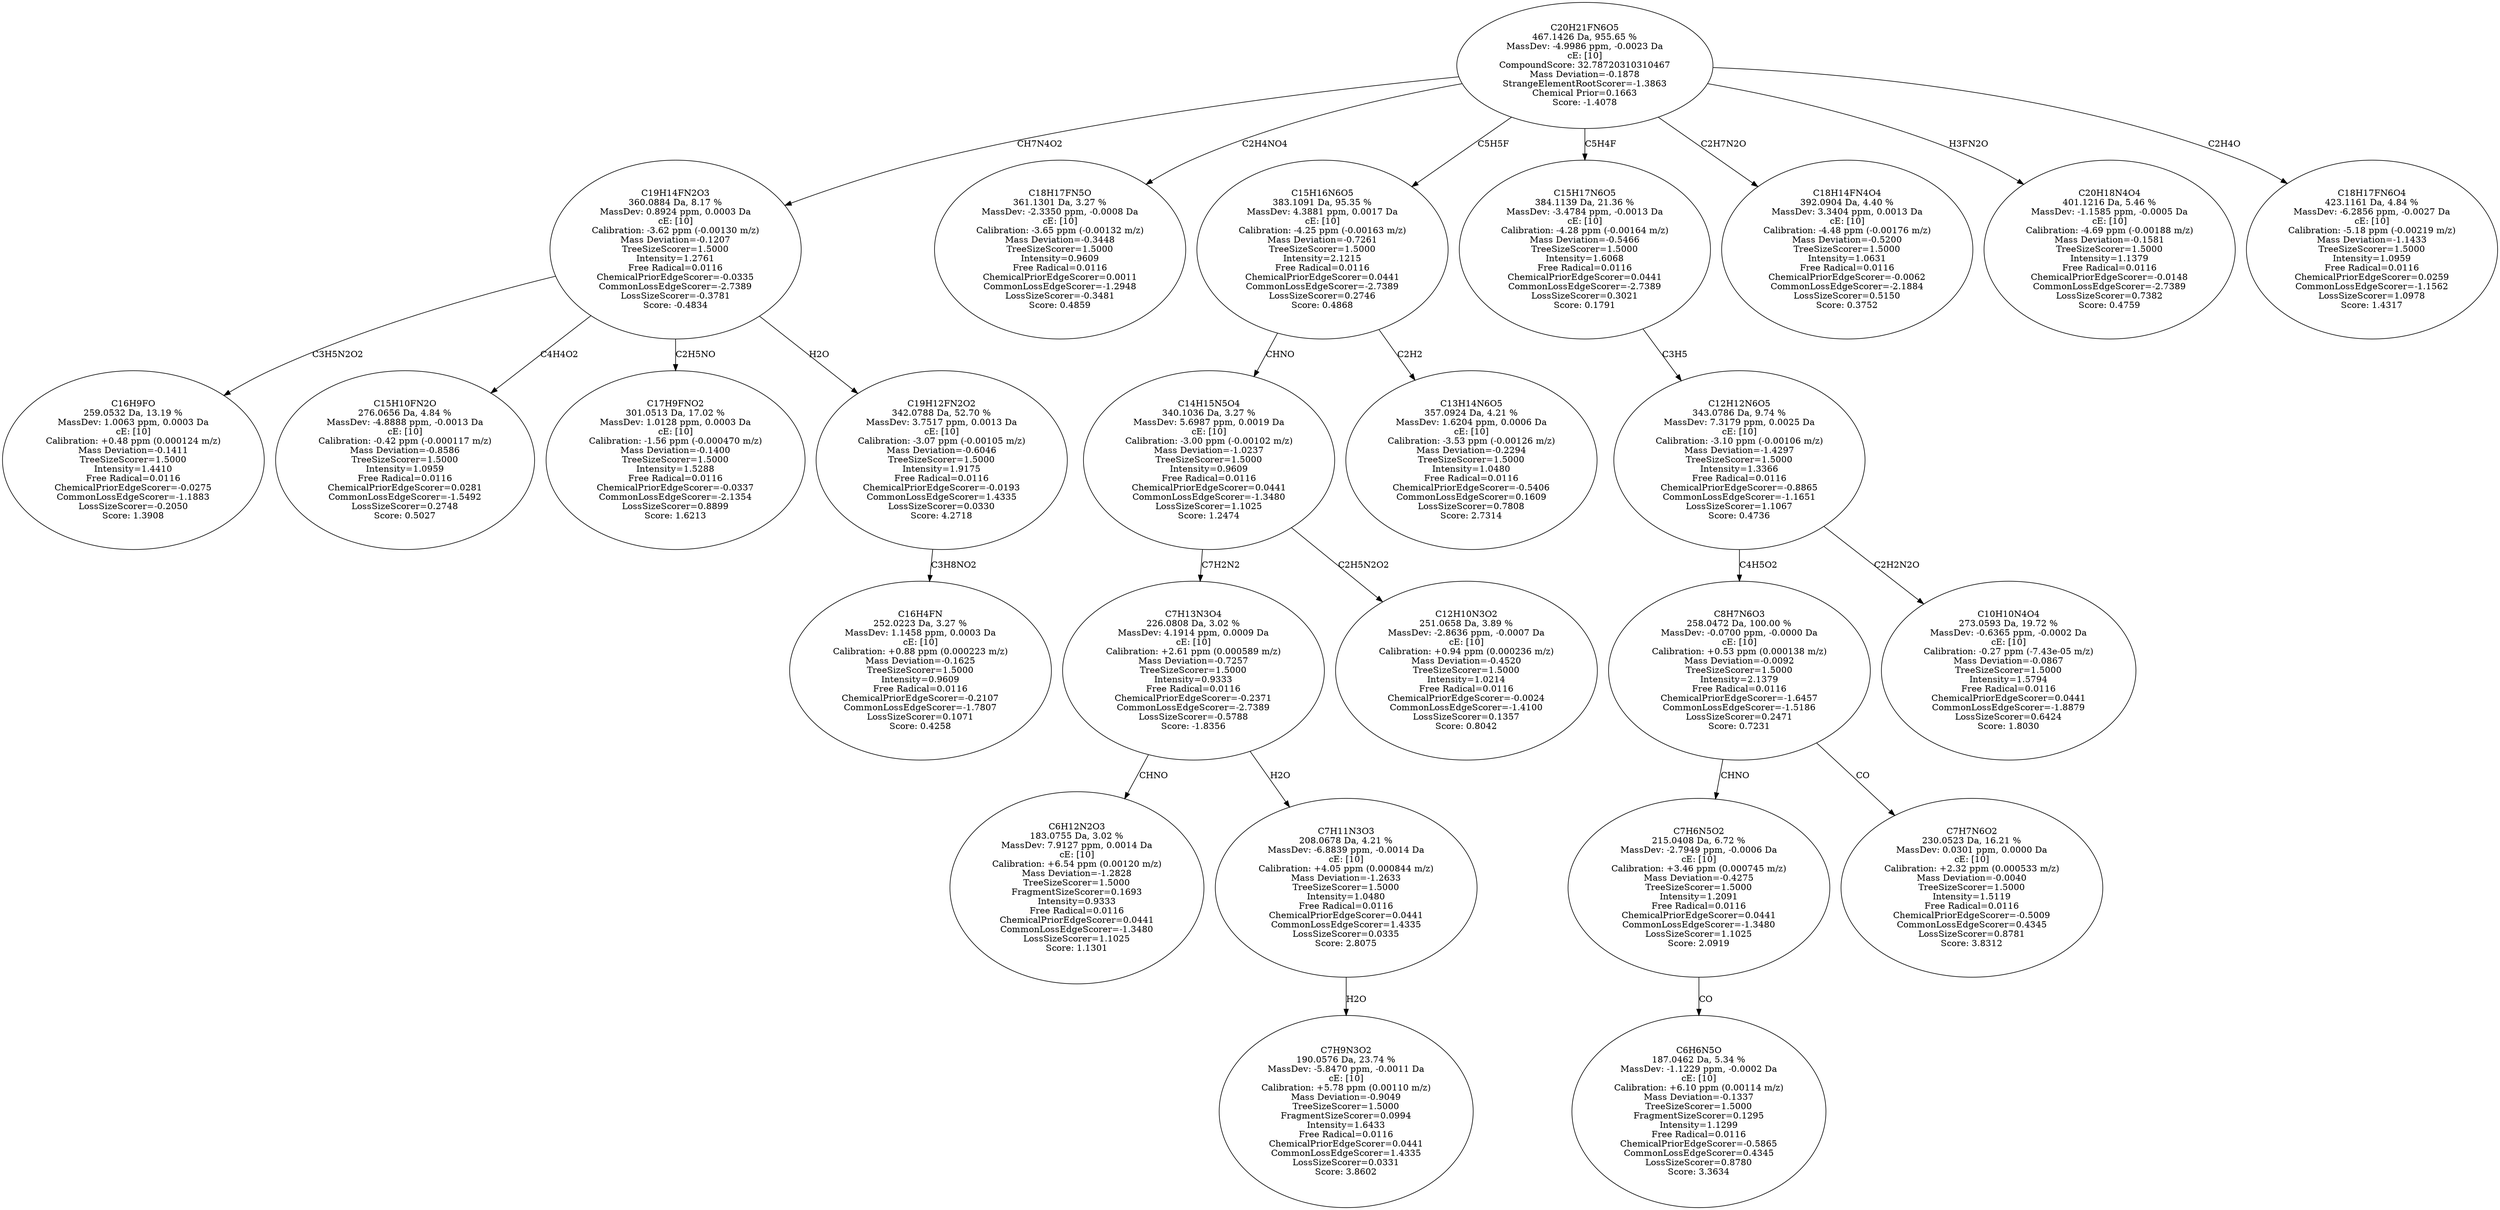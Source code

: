 strict digraph {
v1 [label="C16H9FO\n259.0532 Da, 13.19 %\nMassDev: 1.0063 ppm, 0.0003 Da\ncE: [10]\nCalibration: +0.48 ppm (0.000124 m/z)\nMass Deviation=-0.1411\nTreeSizeScorer=1.5000\nIntensity=1.4410\nFree Radical=0.0116\nChemicalPriorEdgeScorer=-0.0275\nCommonLossEdgeScorer=-1.1883\nLossSizeScorer=-0.2050\nScore: 1.3908"];
v2 [label="C15H10FN2O\n276.0656 Da, 4.84 %\nMassDev: -4.8888 ppm, -0.0013 Da\ncE: [10]\nCalibration: -0.42 ppm (-0.000117 m/z)\nMass Deviation=-0.8586\nTreeSizeScorer=1.5000\nIntensity=1.0959\nFree Radical=0.0116\nChemicalPriorEdgeScorer=0.0281\nCommonLossEdgeScorer=-1.5492\nLossSizeScorer=0.2748\nScore: 0.5027"];
v3 [label="C17H9FNO2\n301.0513 Da, 17.02 %\nMassDev: 1.0128 ppm, 0.0003 Da\ncE: [10]\nCalibration: -1.56 ppm (-0.000470 m/z)\nMass Deviation=-0.1400\nTreeSizeScorer=1.5000\nIntensity=1.5288\nFree Radical=0.0116\nChemicalPriorEdgeScorer=-0.0337\nCommonLossEdgeScorer=-2.1354\nLossSizeScorer=0.8899\nScore: 1.6213"];
v4 [label="C16H4FN\n252.0223 Da, 3.27 %\nMassDev: 1.1458 ppm, 0.0003 Da\ncE: [10]\nCalibration: +0.88 ppm (0.000223 m/z)\nMass Deviation=-0.1625\nTreeSizeScorer=1.5000\nIntensity=0.9609\nFree Radical=0.0116\nChemicalPriorEdgeScorer=-0.2107\nCommonLossEdgeScorer=-1.7807\nLossSizeScorer=0.1071\nScore: 0.4258"];
v5 [label="C19H12FN2O2\n342.0788 Da, 52.70 %\nMassDev: 3.7517 ppm, 0.0013 Da\ncE: [10]\nCalibration: -3.07 ppm (-0.00105 m/z)\nMass Deviation=-0.6046\nTreeSizeScorer=1.5000\nIntensity=1.9175\nFree Radical=0.0116\nChemicalPriorEdgeScorer=-0.0193\nCommonLossEdgeScorer=1.4335\nLossSizeScorer=0.0330\nScore: 4.2718"];
v6 [label="C19H14FN2O3\n360.0884 Da, 8.17 %\nMassDev: 0.8924 ppm, 0.0003 Da\ncE: [10]\nCalibration: -3.62 ppm (-0.00130 m/z)\nMass Deviation=-0.1207\nTreeSizeScorer=1.5000\nIntensity=1.2761\nFree Radical=0.0116\nChemicalPriorEdgeScorer=-0.0335\nCommonLossEdgeScorer=-2.7389\nLossSizeScorer=-0.3781\nScore: -0.4834"];
v7 [label="C18H17FN5O\n361.1301 Da, 3.27 %\nMassDev: -2.3350 ppm, -0.0008 Da\ncE: [10]\nCalibration: -3.65 ppm (-0.00132 m/z)\nMass Deviation=-0.3448\nTreeSizeScorer=1.5000\nIntensity=0.9609\nFree Radical=0.0116\nChemicalPriorEdgeScorer=0.0011\nCommonLossEdgeScorer=-1.2948\nLossSizeScorer=-0.3481\nScore: 0.4859"];
v8 [label="C6H12N2O3\n183.0755 Da, 3.02 %\nMassDev: 7.9127 ppm, 0.0014 Da\ncE: [10]\nCalibration: +6.54 ppm (0.00120 m/z)\nMass Deviation=-1.2828\nTreeSizeScorer=1.5000\nFragmentSizeScorer=0.1693\nIntensity=0.9333\nFree Radical=0.0116\nChemicalPriorEdgeScorer=0.0441\nCommonLossEdgeScorer=-1.3480\nLossSizeScorer=1.1025\nScore: 1.1301"];
v9 [label="C7H9N3O2\n190.0576 Da, 23.74 %\nMassDev: -5.8470 ppm, -0.0011 Da\ncE: [10]\nCalibration: +5.78 ppm (0.00110 m/z)\nMass Deviation=-0.9049\nTreeSizeScorer=1.5000\nFragmentSizeScorer=0.0994\nIntensity=1.6433\nFree Radical=0.0116\nChemicalPriorEdgeScorer=0.0441\nCommonLossEdgeScorer=1.4335\nLossSizeScorer=0.0331\nScore: 3.8602"];
v10 [label="C7H11N3O3\n208.0678 Da, 4.21 %\nMassDev: -6.8839 ppm, -0.0014 Da\ncE: [10]\nCalibration: +4.05 ppm (0.000844 m/z)\nMass Deviation=-1.2633\nTreeSizeScorer=1.5000\nIntensity=1.0480\nFree Radical=0.0116\nChemicalPriorEdgeScorer=0.0441\nCommonLossEdgeScorer=1.4335\nLossSizeScorer=0.0335\nScore: 2.8075"];
v11 [label="C7H13N3O4\n226.0808 Da, 3.02 %\nMassDev: 4.1914 ppm, 0.0009 Da\ncE: [10]\nCalibration: +2.61 ppm (0.000589 m/z)\nMass Deviation=-0.7257\nTreeSizeScorer=1.5000\nIntensity=0.9333\nFree Radical=0.0116\nChemicalPriorEdgeScorer=-0.2371\nCommonLossEdgeScorer=-2.7389\nLossSizeScorer=-0.5788\nScore: -1.8356"];
v12 [label="C12H10N3O2\n251.0658 Da, 3.89 %\nMassDev: -2.8636 ppm, -0.0007 Da\ncE: [10]\nCalibration: +0.94 ppm (0.000236 m/z)\nMass Deviation=-0.4520\nTreeSizeScorer=1.5000\nIntensity=1.0214\nFree Radical=0.0116\nChemicalPriorEdgeScorer=-0.0024\nCommonLossEdgeScorer=-1.4100\nLossSizeScorer=0.1357\nScore: 0.8042"];
v13 [label="C14H15N5O4\n340.1036 Da, 3.27 %\nMassDev: 5.6987 ppm, 0.0019 Da\ncE: [10]\nCalibration: -3.00 ppm (-0.00102 m/z)\nMass Deviation=-1.0237\nTreeSizeScorer=1.5000\nIntensity=0.9609\nFree Radical=0.0116\nChemicalPriorEdgeScorer=0.0441\nCommonLossEdgeScorer=-1.3480\nLossSizeScorer=1.1025\nScore: 1.2474"];
v14 [label="C13H14N6O5\n357.0924 Da, 4.21 %\nMassDev: 1.6204 ppm, 0.0006 Da\ncE: [10]\nCalibration: -3.53 ppm (-0.00126 m/z)\nMass Deviation=-0.2294\nTreeSizeScorer=1.5000\nIntensity=1.0480\nFree Radical=0.0116\nChemicalPriorEdgeScorer=-0.5406\nCommonLossEdgeScorer=0.1609\nLossSizeScorer=0.7808\nScore: 2.7314"];
v15 [label="C15H16N6O5\n383.1091 Da, 95.35 %\nMassDev: 4.3881 ppm, 0.0017 Da\ncE: [10]\nCalibration: -4.25 ppm (-0.00163 m/z)\nMass Deviation=-0.7261\nTreeSizeScorer=1.5000\nIntensity=2.1215\nFree Radical=0.0116\nChemicalPriorEdgeScorer=0.0441\nCommonLossEdgeScorer=-2.7389\nLossSizeScorer=0.2746\nScore: 0.4868"];
v16 [label="C6H6N5O\n187.0462 Da, 5.34 %\nMassDev: -1.1229 ppm, -0.0002 Da\ncE: [10]\nCalibration: +6.10 ppm (0.00114 m/z)\nMass Deviation=-0.1337\nTreeSizeScorer=1.5000\nFragmentSizeScorer=0.1295\nIntensity=1.1299\nFree Radical=0.0116\nChemicalPriorEdgeScorer=-0.5865\nCommonLossEdgeScorer=0.4345\nLossSizeScorer=0.8780\nScore: 3.3634"];
v17 [label="C7H6N5O2\n215.0408 Da, 6.72 %\nMassDev: -2.7949 ppm, -0.0006 Da\ncE: [10]\nCalibration: +3.46 ppm (0.000745 m/z)\nMass Deviation=-0.4275\nTreeSizeScorer=1.5000\nIntensity=1.2091\nFree Radical=0.0116\nChemicalPriorEdgeScorer=0.0441\nCommonLossEdgeScorer=-1.3480\nLossSizeScorer=1.1025\nScore: 2.0919"];
v18 [label="C7H7N6O2\n230.0523 Da, 16.21 %\nMassDev: 0.0301 ppm, 0.0000 Da\ncE: [10]\nCalibration: +2.32 ppm (0.000533 m/z)\nMass Deviation=-0.0040\nTreeSizeScorer=1.5000\nIntensity=1.5119\nFree Radical=0.0116\nChemicalPriorEdgeScorer=-0.5009\nCommonLossEdgeScorer=0.4345\nLossSizeScorer=0.8781\nScore: 3.8312"];
v19 [label="C8H7N6O3\n258.0472 Da, 100.00 %\nMassDev: -0.0700 ppm, -0.0000 Da\ncE: [10]\nCalibration: +0.53 ppm (0.000138 m/z)\nMass Deviation=-0.0092\nTreeSizeScorer=1.5000\nIntensity=2.1379\nFree Radical=0.0116\nChemicalPriorEdgeScorer=-1.6457\nCommonLossEdgeScorer=-1.5186\nLossSizeScorer=0.2471\nScore: 0.7231"];
v20 [label="C10H10N4O4\n273.0593 Da, 19.72 %\nMassDev: -0.6365 ppm, -0.0002 Da\ncE: [10]\nCalibration: -0.27 ppm (-7.43e-05 m/z)\nMass Deviation=-0.0867\nTreeSizeScorer=1.5000\nIntensity=1.5794\nFree Radical=0.0116\nChemicalPriorEdgeScorer=0.0441\nCommonLossEdgeScorer=-1.8879\nLossSizeScorer=0.6424\nScore: 1.8030"];
v21 [label="C12H12N6O5\n343.0786 Da, 9.74 %\nMassDev: 7.3179 ppm, 0.0025 Da\ncE: [10]\nCalibration: -3.10 ppm (-0.00106 m/z)\nMass Deviation=-1.4297\nTreeSizeScorer=1.5000\nIntensity=1.3366\nFree Radical=0.0116\nChemicalPriorEdgeScorer=-0.8865\nCommonLossEdgeScorer=-1.1651\nLossSizeScorer=1.1067\nScore: 0.4736"];
v22 [label="C15H17N6O5\n384.1139 Da, 21.36 %\nMassDev: -3.4784 ppm, -0.0013 Da\ncE: [10]\nCalibration: -4.28 ppm (-0.00164 m/z)\nMass Deviation=-0.5466\nTreeSizeScorer=1.5000\nIntensity=1.6068\nFree Radical=0.0116\nChemicalPriorEdgeScorer=0.0441\nCommonLossEdgeScorer=-2.7389\nLossSizeScorer=0.3021\nScore: 0.1791"];
v23 [label="C18H14FN4O4\n392.0904 Da, 4.40 %\nMassDev: 3.3404 ppm, 0.0013 Da\ncE: [10]\nCalibration: -4.48 ppm (-0.00176 m/z)\nMass Deviation=-0.5200\nTreeSizeScorer=1.5000\nIntensity=1.0631\nFree Radical=0.0116\nChemicalPriorEdgeScorer=-0.0062\nCommonLossEdgeScorer=-2.1884\nLossSizeScorer=0.5150\nScore: 0.3752"];
v24 [label="C20H18N4O4\n401.1216 Da, 5.46 %\nMassDev: -1.1585 ppm, -0.0005 Da\ncE: [10]\nCalibration: -4.69 ppm (-0.00188 m/z)\nMass Deviation=-0.1581\nTreeSizeScorer=1.5000\nIntensity=1.1379\nFree Radical=0.0116\nChemicalPriorEdgeScorer=-0.0148\nCommonLossEdgeScorer=-2.7389\nLossSizeScorer=0.7382\nScore: 0.4759"];
v25 [label="C18H17FN6O4\n423.1161 Da, 4.84 %\nMassDev: -6.2856 ppm, -0.0027 Da\ncE: [10]\nCalibration: -5.18 ppm (-0.00219 m/z)\nMass Deviation=-1.1433\nTreeSizeScorer=1.5000\nIntensity=1.0959\nFree Radical=0.0116\nChemicalPriorEdgeScorer=0.0259\nCommonLossEdgeScorer=-1.1562\nLossSizeScorer=1.0978\nScore: 1.4317"];
v26 [label="C20H21FN6O5\n467.1426 Da, 955.65 %\nMassDev: -4.9986 ppm, -0.0023 Da\ncE: [10]\nCompoundScore: 32.78720310310467\nMass Deviation=-0.1878\nStrangeElementRootScorer=-1.3863\nChemical Prior=0.1663\nScore: -1.4078"];
v6 -> v1 [label="C3H5N2O2"];
v6 -> v2 [label="C4H4O2"];
v6 -> v3 [label="C2H5NO"];
v5 -> v4 [label="C3H8NO2"];
v6 -> v5 [label="H2O"];
v26 -> v6 [label="CH7N4O2"];
v26 -> v7 [label="C2H4NO4"];
v11 -> v8 [label="CHNO"];
v10 -> v9 [label="H2O"];
v11 -> v10 [label="H2O"];
v13 -> v11 [label="C7H2N2"];
v13 -> v12 [label="C2H5N2O2"];
v15 -> v13 [label="CHNO"];
v15 -> v14 [label="C2H2"];
v26 -> v15 [label="C5H5F"];
v17 -> v16 [label="CO"];
v19 -> v17 [label="CHNO"];
v19 -> v18 [label="CO"];
v21 -> v19 [label="C4H5O2"];
v21 -> v20 [label="C2H2N2O"];
v22 -> v21 [label="C3H5"];
v26 -> v22 [label="C5H4F"];
v26 -> v23 [label="C2H7N2O"];
v26 -> v24 [label="H3FN2O"];
v26 -> v25 [label="C2H4O"];
}